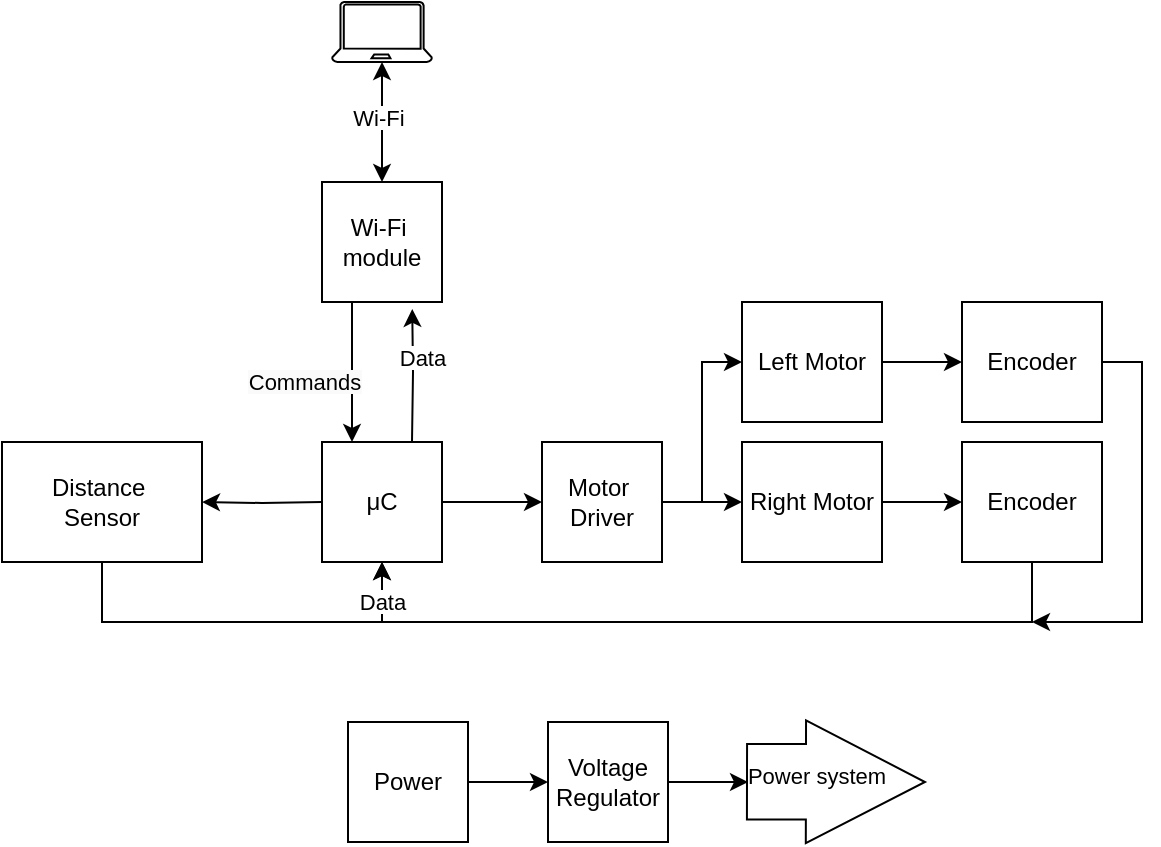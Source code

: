 <mxfile version="24.7.17">
  <diagram id="C5RBs43oDa-KdzZeNtuy" name="Page-1">
    <mxGraphModel dx="2074" dy="1132" grid="1" gridSize="10" guides="1" tooltips="1" connect="1" arrows="1" fold="1" page="1" pageScale="1" pageWidth="827" pageHeight="583" background="none" math="0" shadow="0">
      <root>
        <mxCell id="WIyWlLk6GJQsqaUBKTNV-0" />
        <mxCell id="WIyWlLk6GJQsqaUBKTNV-1" parent="WIyWlLk6GJQsqaUBKTNV-0" />
        <mxCell id="fSq9os91kgyi0kjsBwvN-25" style="edgeStyle=orthogonalEdgeStyle;rounded=0;orthogonalLoop=1;jettySize=auto;html=1;exitX=0;exitY=0.5;exitDx=0;exitDy=0;entryX=1;entryY=0.5;entryDx=0;entryDy=0;labelBackgroundColor=none;fontColor=default;" parent="WIyWlLk6GJQsqaUBKTNV-1" target="fSq9os91kgyi0kjsBwvN-4" edge="1">
          <mxGeometry relative="1" as="geometry">
            <mxPoint x="288.0" y="332" as="sourcePoint" />
          </mxGeometry>
        </mxCell>
        <mxCell id="fSq9os91kgyi0kjsBwvN-27" style="edgeStyle=orthogonalEdgeStyle;rounded=0;orthogonalLoop=1;jettySize=auto;html=1;exitX=0.5;exitY=1;exitDx=0;exitDy=0;labelBackgroundColor=none;fontColor=default;" parent="WIyWlLk6GJQsqaUBKTNV-1" source="fSq9os91kgyi0kjsBwvN-43" edge="1">
          <mxGeometry relative="1" as="geometry">
            <mxPoint x="318" y="362" as="targetPoint" />
            <Array as="points">
              <mxPoint x="643" y="392" />
              <mxPoint x="318" y="392" />
            </Array>
          </mxGeometry>
        </mxCell>
        <mxCell id="fSq9os91kgyi0kjsBwvN-44" style="edgeStyle=orthogonalEdgeStyle;rounded=0;orthogonalLoop=1;jettySize=auto;html=1;exitX=1;exitY=0.5;exitDx=0;exitDy=0;entryX=0;entryY=0.5;entryDx=0;entryDy=0;labelBackgroundColor=none;fontColor=default;" parent="WIyWlLk6GJQsqaUBKTNV-1" source="fSq9os91kgyi0kjsBwvN-3" target="fSq9os91kgyi0kjsBwvN-43" edge="1">
          <mxGeometry relative="1" as="geometry" />
        </mxCell>
        <mxCell id="fSq9os91kgyi0kjsBwvN-3" value="Right&amp;nbsp;&lt;span style=&quot;color: rgba(0, 0, 0, 0); font-family: monospace; font-size: 0px; text-align: start; text-wrap: nowrap;&quot;&gt;%3CmxGraphModel%3E%3Croot%3E%3CmxCell%20id%3D%220%22%2F%3E%3CmxCell%20id%3D%221%22%20parent%3D%220%22%2F%3E%3CmxCell%20id%3D%222%22%20value%3D%222%20Motors%22%20style%3D%22rounded%3D0%3BwhiteSpace%3Dwrap%3Bhtml%3D1%3B%22%20vertex%3D%221%22%20parent%3D%221%22%3E%3CmxGeometry%20x%3D%22480%22%20y%3D%22310%22%20width%3D%2270%22%20height%3D%2260%22%20as%3D%22geometry%22%2F%3E%3C%2FmxCell%3E%3C%2Froot%3E%3C%2FmxGraphModel%3E&lt;/span&gt;Motor" style="rounded=0;whiteSpace=wrap;html=1;labelBackgroundColor=none;" parent="WIyWlLk6GJQsqaUBKTNV-1" vertex="1">
          <mxGeometry x="498" y="302" width="70" height="60" as="geometry" />
        </mxCell>
        <mxCell id="fSq9os91kgyi0kjsBwvN-26" style="edgeStyle=orthogonalEdgeStyle;rounded=0;orthogonalLoop=1;jettySize=auto;html=1;exitX=0.5;exitY=1;exitDx=0;exitDy=0;entryX=0.5;entryY=1;entryDx=0;entryDy=0;labelBackgroundColor=none;fontColor=default;" parent="WIyWlLk6GJQsqaUBKTNV-1" source="fSq9os91kgyi0kjsBwvN-4" edge="1">
          <mxGeometry relative="1" as="geometry">
            <mxPoint x="318.0" y="362" as="targetPoint" />
            <Array as="points">
              <mxPoint x="178" y="392" />
              <mxPoint x="318" y="392" />
            </Array>
          </mxGeometry>
        </mxCell>
        <mxCell id="fSq9os91kgyi0kjsBwvN-28" value="&lt;span style=&quot;background-color: rgb(255, 255, 255);&quot;&gt;Data&lt;/span&gt;" style="edgeLabel;html=1;align=center;verticalAlign=middle;resizable=0;points=[];labelBackgroundColor=none;" parent="fSq9os91kgyi0kjsBwvN-26" vertex="1" connectable="0">
          <mxGeometry x="0.774" y="-1" relative="1" as="geometry">
            <mxPoint x="-1" y="-3" as="offset" />
          </mxGeometry>
        </mxCell>
        <mxCell id="fSq9os91kgyi0kjsBwvN-4" value="Distance&amp;nbsp;&lt;br&gt;Sensor" style="rounded=0;whiteSpace=wrap;html=1;labelBackgroundColor=none;" parent="WIyWlLk6GJQsqaUBKTNV-1" vertex="1">
          <mxGeometry x="128" y="302" width="100" height="60" as="geometry" />
        </mxCell>
        <mxCell id="fSq9os91kgyi0kjsBwvN-29" style="edgeStyle=orthogonalEdgeStyle;rounded=0;orthogonalLoop=1;jettySize=auto;html=1;exitX=0.25;exitY=1;exitDx=0;exitDy=0;entryX=0.25;entryY=0;entryDx=0;entryDy=0;labelBackgroundColor=none;fontColor=default;" parent="WIyWlLk6GJQsqaUBKTNV-1" source="fSq9os91kgyi0kjsBwvN-12" edge="1">
          <mxGeometry relative="1" as="geometry">
            <mxPoint x="303.0" y="302" as="targetPoint" />
          </mxGeometry>
        </mxCell>
        <mxCell id="fSq9os91kgyi0kjsBwvN-32" value="&lt;span style=&quot;background-color: rgb(250, 250, 250);&quot;&gt;Commands&lt;/span&gt;" style="edgeLabel;html=1;align=center;verticalAlign=middle;resizable=0;points=[];labelBackgroundColor=none;" parent="fSq9os91kgyi0kjsBwvN-29" vertex="1" connectable="0">
          <mxGeometry x="0.007" y="1" relative="1" as="geometry">
            <mxPoint x="-26" y="5" as="offset" />
          </mxGeometry>
        </mxCell>
        <mxCell id="fSq9os91kgyi0kjsBwvN-12" value="Wi-Fi&amp;nbsp;&lt;br&gt;module" style="whiteSpace=wrap;html=1;aspect=fixed;labelBackgroundColor=none;" parent="WIyWlLk6GJQsqaUBKTNV-1" vertex="1">
          <mxGeometry x="288" y="172" width="60" height="60" as="geometry" />
        </mxCell>
        <mxCell id="fSq9os91kgyi0kjsBwvN-30" style="edgeStyle=orthogonalEdgeStyle;rounded=0;orthogonalLoop=1;jettySize=auto;html=1;exitX=0.75;exitY=0;exitDx=0;exitDy=0;entryX=0.752;entryY=1.058;entryDx=0;entryDy=0;entryPerimeter=0;labelBackgroundColor=none;fontColor=default;" parent="WIyWlLk6GJQsqaUBKTNV-1" target="fSq9os91kgyi0kjsBwvN-12" edge="1">
          <mxGeometry relative="1" as="geometry">
            <mxPoint x="333.0" y="302" as="sourcePoint" />
          </mxGeometry>
        </mxCell>
        <mxCell id="fSq9os91kgyi0kjsBwvN-31" value="&lt;span style=&quot;background-color: rgb(255, 255, 255);&quot;&gt;Data&lt;/span&gt;" style="edgeLabel;html=1;align=center;verticalAlign=middle;resizable=0;points=[];labelBackgroundColor=none;" parent="fSq9os91kgyi0kjsBwvN-30" vertex="1" connectable="0">
          <mxGeometry x="0.144" y="1" relative="1" as="geometry">
            <mxPoint x="6" y="-4" as="offset" />
          </mxGeometry>
        </mxCell>
        <mxCell id="fSq9os91kgyi0kjsBwvN-41" style="edgeStyle=orthogonalEdgeStyle;rounded=0;orthogonalLoop=1;jettySize=auto;html=1;exitX=1;exitY=0.5;exitDx=0;exitDy=0;entryX=0;entryY=0.5;entryDx=0;entryDy=0;labelBackgroundColor=none;fontColor=default;" parent="WIyWlLk6GJQsqaUBKTNV-1" source="fSq9os91kgyi0kjsBwvN-33" target="fSq9os91kgyi0kjsBwvN-40" edge="1">
          <mxGeometry relative="1" as="geometry" />
        </mxCell>
        <mxCell id="fSq9os91kgyi0kjsBwvN-33" value="μC" style="whiteSpace=wrap;html=1;aspect=fixed;labelBackgroundColor=none;" parent="WIyWlLk6GJQsqaUBKTNV-1" vertex="1">
          <mxGeometry x="288" y="302" width="60" height="60" as="geometry" />
        </mxCell>
        <mxCell id="fSq9os91kgyi0kjsBwvN-35" value="" style="verticalLabelPosition=bottom;html=1;verticalAlign=top;align=center;shape=mxgraph.azure.laptop;pointerEvents=1;labelBackgroundColor=none;" parent="WIyWlLk6GJQsqaUBKTNV-1" vertex="1">
          <mxGeometry x="293" y="82" width="50" height="30" as="geometry" />
        </mxCell>
        <mxCell id="fSq9os91kgyi0kjsBwvN-37" value="" style="endArrow=classic;startArrow=classic;html=1;rounded=0;exitX=0.5;exitY=0;exitDx=0;exitDy=0;labelBackgroundColor=none;fontColor=default;entryX=0.5;entryY=1;entryDx=0;entryDy=0;entryPerimeter=0;" parent="WIyWlLk6GJQsqaUBKTNV-1" source="fSq9os91kgyi0kjsBwvN-12" target="fSq9os91kgyi0kjsBwvN-35" edge="1">
          <mxGeometry width="50" height="50" relative="1" as="geometry">
            <mxPoint x="318" y="172" as="sourcePoint" />
            <mxPoint x="340" y="140" as="targetPoint" />
            <Array as="points" />
          </mxGeometry>
        </mxCell>
        <mxCell id="fSq9os91kgyi0kjsBwvN-38" value="&lt;span style=&quot;background-color: rgb(255, 255, 255);&quot;&gt;Wi-Fi&lt;/span&gt;" style="edgeLabel;html=1;align=center;verticalAlign=middle;resizable=0;points=[];labelBackgroundColor=none;" parent="fSq9os91kgyi0kjsBwvN-37" vertex="1" connectable="0">
          <mxGeometry x="-0.07" relative="1" as="geometry">
            <mxPoint x="-2" y="-4" as="offset" />
          </mxGeometry>
        </mxCell>
        <mxCell id="fSq9os91kgyi0kjsBwvN-42" style="edgeStyle=orthogonalEdgeStyle;rounded=0;orthogonalLoop=1;jettySize=auto;html=1;exitX=1;exitY=0.5;exitDx=0;exitDy=0;entryX=0;entryY=0.5;entryDx=0;entryDy=0;labelBackgroundColor=none;fontColor=default;" parent="WIyWlLk6GJQsqaUBKTNV-1" source="fSq9os91kgyi0kjsBwvN-40" target="fSq9os91kgyi0kjsBwvN-3" edge="1">
          <mxGeometry relative="1" as="geometry" />
        </mxCell>
        <mxCell id="fSq9os91kgyi0kjsBwvN-51" style="edgeStyle=orthogonalEdgeStyle;rounded=0;orthogonalLoop=1;jettySize=auto;html=1;exitX=1;exitY=0.5;exitDx=0;exitDy=0;entryX=0;entryY=0.5;entryDx=0;entryDy=0;labelBackgroundColor=none;fontColor=default;" parent="WIyWlLk6GJQsqaUBKTNV-1" source="fSq9os91kgyi0kjsBwvN-40" target="fSq9os91kgyi0kjsBwvN-47" edge="1">
          <mxGeometry relative="1" as="geometry" />
        </mxCell>
        <mxCell id="fSq9os91kgyi0kjsBwvN-40" value="Motor&amp;nbsp;&lt;div&gt;Driver&lt;/div&gt;" style="whiteSpace=wrap;html=1;aspect=fixed;labelBackgroundColor=none;" parent="WIyWlLk6GJQsqaUBKTNV-1" vertex="1">
          <mxGeometry x="398" y="302" width="60" height="60" as="geometry" />
        </mxCell>
        <mxCell id="fSq9os91kgyi0kjsBwvN-43" value="Encoder" style="rounded=0;whiteSpace=wrap;html=1;labelBackgroundColor=none;" parent="WIyWlLk6GJQsqaUBKTNV-1" vertex="1">
          <mxGeometry x="608" y="302" width="70" height="60" as="geometry" />
        </mxCell>
        <mxCell id="fSq9os91kgyi0kjsBwvN-50" style="edgeStyle=orthogonalEdgeStyle;rounded=0;orthogonalLoop=1;jettySize=auto;html=1;exitX=1;exitY=0.5;exitDx=0;exitDy=0;entryX=0;entryY=0.5;entryDx=0;entryDy=0;labelBackgroundColor=none;fontColor=default;" parent="WIyWlLk6GJQsqaUBKTNV-1" source="fSq9os91kgyi0kjsBwvN-47" target="fSq9os91kgyi0kjsBwvN-48" edge="1">
          <mxGeometry relative="1" as="geometry" />
        </mxCell>
        <mxCell id="fSq9os91kgyi0kjsBwvN-47" value="Left&amp;nbsp;&lt;span style=&quot;color: rgba(0, 0, 0, 0); font-family: monospace; font-size: 0px; text-align: start; text-wrap: nowrap;&quot;&gt;%3CmxGraphModel%3E%3Croot%3E%3CmxCell%20id%3D%220%22%2F%3E%3CmxCell%20id%3D%221%22%20parent%3D%220%22%2F%3E%3CmxCell%20id%3D%222%22%20value%3D%222%20Motors%22%20style%3D%22rounded%3D0%3BwhiteSpace%3Dwrap%3Bhtml%3D1%3B%22%20vertex%3D%221%22%20parent%3D%221%22%3E%3CmxGeometry%20x%3D%22480%22%20y%3D%22310%22%20width%3D%2270%22%20height%3D%2260%22%20as%3D%22geometry%22%2F%3E%3C%2FmxCell%3E%3C%2Froot%3E%3C%2FmxGraphModel%3E&lt;/span&gt;Motor" style="rounded=0;whiteSpace=wrap;html=1;labelBackgroundColor=none;" parent="WIyWlLk6GJQsqaUBKTNV-1" vertex="1">
          <mxGeometry x="498" y="232" width="70" height="60" as="geometry" />
        </mxCell>
        <mxCell id="fSq9os91kgyi0kjsBwvN-49" style="edgeStyle=orthogonalEdgeStyle;rounded=0;orthogonalLoop=1;jettySize=auto;html=1;exitX=1;exitY=0.5;exitDx=0;exitDy=0;labelBackgroundColor=none;fontColor=default;" parent="WIyWlLk6GJQsqaUBKTNV-1" source="fSq9os91kgyi0kjsBwvN-48" edge="1">
          <mxGeometry relative="1" as="geometry">
            <mxPoint x="643" y="392" as="targetPoint" />
            <Array as="points">
              <mxPoint x="698" y="262" />
              <mxPoint x="698" y="392" />
            </Array>
          </mxGeometry>
        </mxCell>
        <mxCell id="fSq9os91kgyi0kjsBwvN-48" value="Encoder" style="rounded=0;whiteSpace=wrap;html=1;labelBackgroundColor=none;" parent="WIyWlLk6GJQsqaUBKTNV-1" vertex="1">
          <mxGeometry x="608" y="232" width="70" height="60" as="geometry" />
        </mxCell>
        <mxCell id="fSq9os91kgyi0kjsBwvN-56" style="edgeStyle=orthogonalEdgeStyle;rounded=0;orthogonalLoop=1;jettySize=auto;html=1;exitX=1;exitY=0.5;exitDx=0;exitDy=0;entryX=0;entryY=0.5;entryDx=0;entryDy=0;labelBackgroundColor=none;fontColor=default;" parent="WIyWlLk6GJQsqaUBKTNV-1" source="fSq9os91kgyi0kjsBwvN-54" target="fSq9os91kgyi0kjsBwvN-55" edge="1">
          <mxGeometry relative="1" as="geometry" />
        </mxCell>
        <mxCell id="fSq9os91kgyi0kjsBwvN-54" value="Power" style="whiteSpace=wrap;html=1;aspect=fixed;labelBackgroundColor=none;" parent="WIyWlLk6GJQsqaUBKTNV-1" vertex="1">
          <mxGeometry x="301" y="442" width="60" height="60" as="geometry" />
        </mxCell>
        <mxCell id="fSq9os91kgyi0kjsBwvN-58" style="edgeStyle=orthogonalEdgeStyle;rounded=0;orthogonalLoop=1;jettySize=auto;html=1;exitX=1;exitY=0.5;exitDx=0;exitDy=0;entryX=0;entryY=0.5;entryDx=0;entryDy=0;labelBackgroundColor=none;fontColor=default;" parent="WIyWlLk6GJQsqaUBKTNV-1" source="fSq9os91kgyi0kjsBwvN-55" edge="1">
          <mxGeometry relative="1" as="geometry">
            <mxPoint x="501" y="472" as="targetPoint" />
          </mxGeometry>
        </mxCell>
        <mxCell id="fSq9os91kgyi0kjsBwvN-55" value="Voltage&lt;br&gt;Regulator" style="whiteSpace=wrap;html=1;aspect=fixed;labelBackgroundColor=none;" parent="WIyWlLk6GJQsqaUBKTNV-1" vertex="1">
          <mxGeometry x="401" y="442" width="60" height="60" as="geometry" />
        </mxCell>
        <mxCell id="fSq9os91kgyi0kjsBwvN-64" value="" style="shape=flexArrow;endArrow=classic;html=1;rounded=0;endWidth=22.639;endSize=19.512;width=37.778;" parent="WIyWlLk6GJQsqaUBKTNV-1" edge="1">
          <mxGeometry width="50" height="50" relative="1" as="geometry">
            <mxPoint x="500" y="471.83" as="sourcePoint" />
            <mxPoint x="590" y="472" as="targetPoint" />
          </mxGeometry>
        </mxCell>
        <mxCell id="fSq9os91kgyi0kjsBwvN-65" value="&lt;div style=&quot;text-align: justify;&quot;&gt;&lt;font style=&quot;font-size: 11px;&quot;&gt;Power system&lt;/font&gt;&lt;/div&gt;" style="edgeLabel;html=1;align=center;verticalAlign=middle;resizable=0;points=[];" parent="fSq9os91kgyi0kjsBwvN-64" vertex="1" connectable="0">
          <mxGeometry x="-0.226" y="3" relative="1" as="geometry">
            <mxPoint as="offset" />
          </mxGeometry>
        </mxCell>
      </root>
    </mxGraphModel>
  </diagram>
</mxfile>
